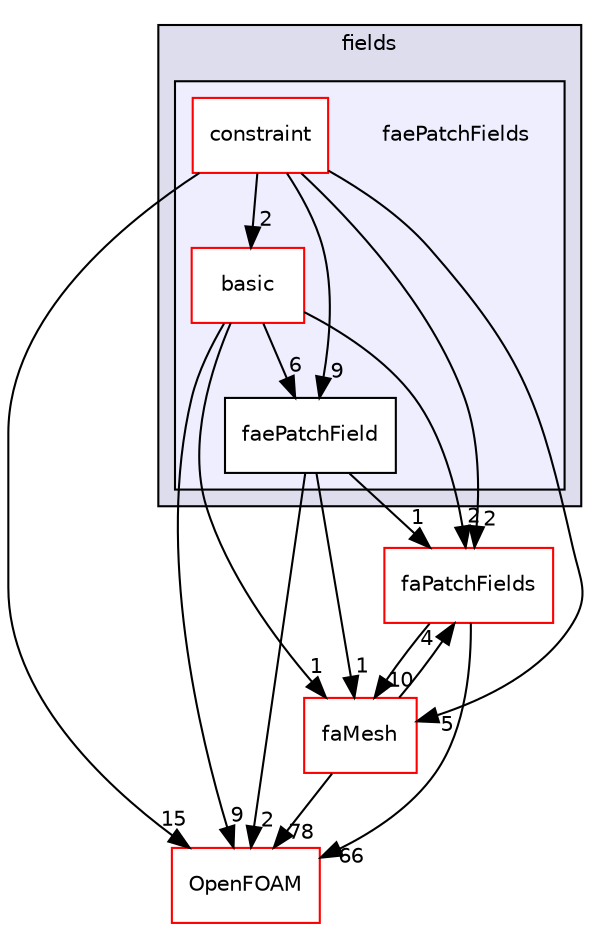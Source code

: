 digraph "src/finiteArea/fields/faePatchFields" {
  bgcolor=transparent;
  compound=true
  node [ fontsize="10", fontname="Helvetica"];
  edge [ labelfontsize="10", labelfontname="Helvetica"];
  subgraph clusterdir_82c77a639fb8894523e0866635d617d1 {
    graph [ bgcolor="#ddddee", pencolor="black", label="fields" fontname="Helvetica", fontsize="10", URL="dir_82c77a639fb8894523e0866635d617d1.html"]
  subgraph clusterdir_df4e6442309378257387a8327f9cd3cb {
    graph [ bgcolor="#eeeeff", pencolor="black", label="" URL="dir_df4e6442309378257387a8327f9cd3cb.html"];
    dir_df4e6442309378257387a8327f9cd3cb [shape=plaintext label="faePatchFields"];
    dir_9a9f627b286188d2cd1baa0c83c91946 [shape=box label="basic" color="red" fillcolor="white" style="filled" URL="dir_9a9f627b286188d2cd1baa0c83c91946.html"];
    dir_e83479c5cbdc0de817f80b34628cf9bc [shape=box label="constraint" color="red" fillcolor="white" style="filled" URL="dir_e83479c5cbdc0de817f80b34628cf9bc.html"];
    dir_89f267ce19ccb856c83f45a6dc92ab14 [shape=box label="faePatchField" color="black" fillcolor="white" style="filled" URL="dir_89f267ce19ccb856c83f45a6dc92ab14.html"];
  }
  }
  dir_c5473ff19b20e6ec4dfe5c310b3778a8 [shape=box label="OpenFOAM" color="red" URL="dir_c5473ff19b20e6ec4dfe5c310b3778a8.html"];
  dir_2ab18c7cf3ac70392000d64dbb3a76b5 [shape=box label="faPatchFields" color="red" URL="dir_2ab18c7cf3ac70392000d64dbb3a76b5.html"];
  dir_f14612db68a06d13a87d37d60dc895d5 [shape=box label="faMesh" color="red" URL="dir_f14612db68a06d13a87d37d60dc895d5.html"];
  dir_e83479c5cbdc0de817f80b34628cf9bc->dir_9a9f627b286188d2cd1baa0c83c91946 [headlabel="2", labeldistance=1.5 headhref="dir_000742_000738.html"];
  dir_e83479c5cbdc0de817f80b34628cf9bc->dir_89f267ce19ccb856c83f45a6dc92ab14 [headlabel="9", labeldistance=1.5 headhref="dir_000742_000748.html"];
  dir_e83479c5cbdc0de817f80b34628cf9bc->dir_c5473ff19b20e6ec4dfe5c310b3778a8 [headlabel="15", labeldistance=1.5 headhref="dir_000742_002151.html"];
  dir_e83479c5cbdc0de817f80b34628cf9bc->dir_2ab18c7cf3ac70392000d64dbb3a76b5 [headlabel="2", labeldistance=1.5 headhref="dir_000742_000749.html"];
  dir_e83479c5cbdc0de817f80b34628cf9bc->dir_f14612db68a06d13a87d37d60dc895d5 [headlabel="5", labeldistance=1.5 headhref="dir_000742_000719.html"];
  dir_9a9f627b286188d2cd1baa0c83c91946->dir_89f267ce19ccb856c83f45a6dc92ab14 [headlabel="6", labeldistance=1.5 headhref="dir_000738_000748.html"];
  dir_9a9f627b286188d2cd1baa0c83c91946->dir_c5473ff19b20e6ec4dfe5c310b3778a8 [headlabel="9", labeldistance=1.5 headhref="dir_000738_002151.html"];
  dir_9a9f627b286188d2cd1baa0c83c91946->dir_2ab18c7cf3ac70392000d64dbb3a76b5 [headlabel="2", labeldistance=1.5 headhref="dir_000738_000749.html"];
  dir_9a9f627b286188d2cd1baa0c83c91946->dir_f14612db68a06d13a87d37d60dc895d5 [headlabel="1", labeldistance=1.5 headhref="dir_000738_000719.html"];
  dir_89f267ce19ccb856c83f45a6dc92ab14->dir_c5473ff19b20e6ec4dfe5c310b3778a8 [headlabel="2", labeldistance=1.5 headhref="dir_000748_002151.html"];
  dir_89f267ce19ccb856c83f45a6dc92ab14->dir_2ab18c7cf3ac70392000d64dbb3a76b5 [headlabel="1", labeldistance=1.5 headhref="dir_000748_000749.html"];
  dir_89f267ce19ccb856c83f45a6dc92ab14->dir_f14612db68a06d13a87d37d60dc895d5 [headlabel="1", labeldistance=1.5 headhref="dir_000748_000719.html"];
  dir_2ab18c7cf3ac70392000d64dbb3a76b5->dir_c5473ff19b20e6ec4dfe5c310b3778a8 [headlabel="66", labeldistance=1.5 headhref="dir_000749_002151.html"];
  dir_2ab18c7cf3ac70392000d64dbb3a76b5->dir_f14612db68a06d13a87d37d60dc895d5 [headlabel="10", labeldistance=1.5 headhref="dir_000749_000719.html"];
  dir_f14612db68a06d13a87d37d60dc895d5->dir_c5473ff19b20e6ec4dfe5c310b3778a8 [headlabel="78", labeldistance=1.5 headhref="dir_000719_002151.html"];
  dir_f14612db68a06d13a87d37d60dc895d5->dir_2ab18c7cf3ac70392000d64dbb3a76b5 [headlabel="4", labeldistance=1.5 headhref="dir_000719_000749.html"];
}

